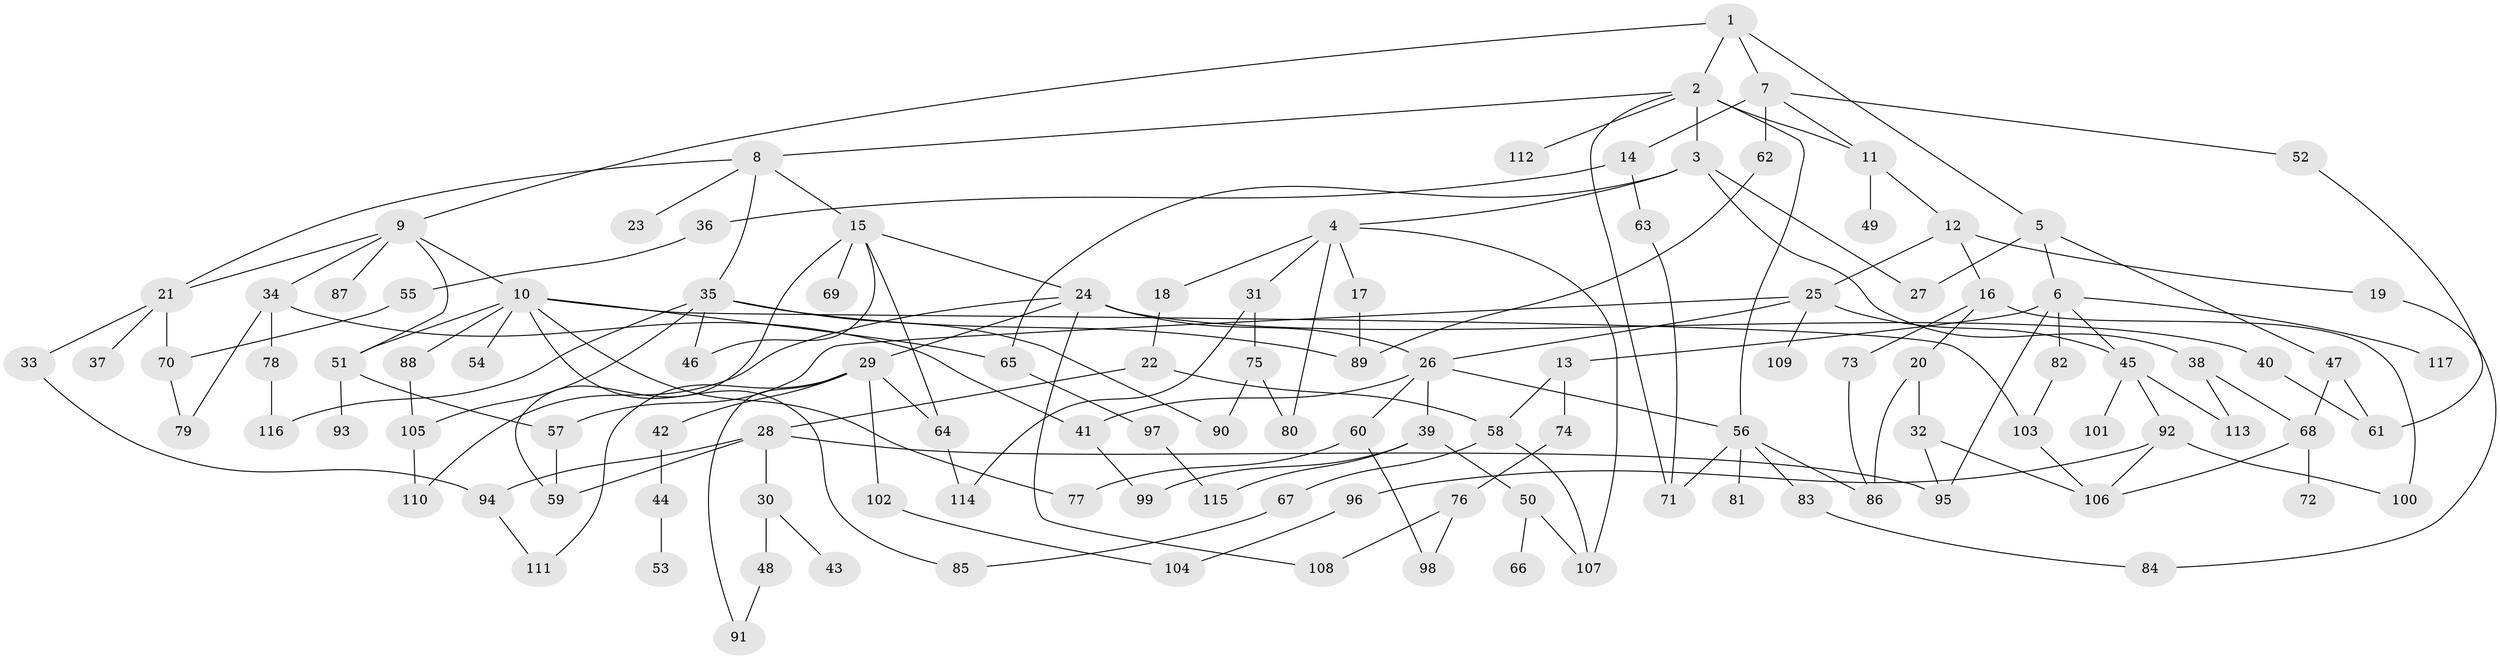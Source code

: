 // Generated by graph-tools (version 1.1) at 2025/41/03/09/25 04:41:21]
// undirected, 117 vertices, 169 edges
graph export_dot {
graph [start="1"]
  node [color=gray90,style=filled];
  1;
  2;
  3;
  4;
  5;
  6;
  7;
  8;
  9;
  10;
  11;
  12;
  13;
  14;
  15;
  16;
  17;
  18;
  19;
  20;
  21;
  22;
  23;
  24;
  25;
  26;
  27;
  28;
  29;
  30;
  31;
  32;
  33;
  34;
  35;
  36;
  37;
  38;
  39;
  40;
  41;
  42;
  43;
  44;
  45;
  46;
  47;
  48;
  49;
  50;
  51;
  52;
  53;
  54;
  55;
  56;
  57;
  58;
  59;
  60;
  61;
  62;
  63;
  64;
  65;
  66;
  67;
  68;
  69;
  70;
  71;
  72;
  73;
  74;
  75;
  76;
  77;
  78;
  79;
  80;
  81;
  82;
  83;
  84;
  85;
  86;
  87;
  88;
  89;
  90;
  91;
  92;
  93;
  94;
  95;
  96;
  97;
  98;
  99;
  100;
  101;
  102;
  103;
  104;
  105;
  106;
  107;
  108;
  109;
  110;
  111;
  112;
  113;
  114;
  115;
  116;
  117;
  1 -- 2;
  1 -- 5;
  1 -- 7;
  1 -- 9;
  2 -- 3;
  2 -- 8;
  2 -- 11;
  2 -- 56;
  2 -- 71;
  2 -- 112;
  3 -- 4;
  3 -- 27;
  3 -- 38;
  3 -- 65;
  4 -- 17;
  4 -- 18;
  4 -- 31;
  4 -- 107;
  4 -- 80;
  5 -- 6;
  5 -- 47;
  5 -- 27;
  6 -- 13;
  6 -- 82;
  6 -- 95;
  6 -- 117;
  6 -- 45;
  7 -- 14;
  7 -- 52;
  7 -- 62;
  7 -- 11;
  8 -- 15;
  8 -- 21;
  8 -- 23;
  8 -- 35;
  9 -- 10;
  9 -- 34;
  9 -- 87;
  9 -- 51;
  9 -- 21;
  10 -- 51;
  10 -- 54;
  10 -- 65;
  10 -- 88;
  10 -- 77;
  10 -- 103;
  10 -- 85;
  11 -- 12;
  11 -- 49;
  12 -- 16;
  12 -- 19;
  12 -- 25;
  13 -- 58;
  13 -- 74;
  14 -- 36;
  14 -- 63;
  15 -- 24;
  15 -- 46;
  15 -- 59;
  15 -- 64;
  15 -- 69;
  16 -- 20;
  16 -- 73;
  16 -- 100;
  17 -- 89;
  18 -- 22;
  19 -- 84;
  20 -- 32;
  20 -- 86;
  21 -- 33;
  21 -- 37;
  21 -- 70;
  22 -- 28;
  22 -- 58;
  24 -- 29;
  24 -- 40;
  24 -- 108;
  24 -- 26;
  24 -- 110;
  25 -- 26;
  25 -- 45;
  25 -- 57;
  25 -- 109;
  26 -- 39;
  26 -- 41;
  26 -- 60;
  26 -- 56;
  28 -- 30;
  28 -- 59;
  28 -- 95;
  28 -- 94;
  29 -- 42;
  29 -- 102;
  29 -- 111;
  29 -- 91;
  29 -- 64;
  30 -- 43;
  30 -- 48;
  31 -- 75;
  31 -- 114;
  32 -- 106;
  32 -- 95;
  33 -- 94;
  34 -- 78;
  34 -- 79;
  34 -- 41;
  35 -- 90;
  35 -- 105;
  35 -- 116;
  35 -- 46;
  35 -- 89;
  36 -- 55;
  38 -- 113;
  38 -- 68;
  39 -- 50;
  39 -- 115;
  39 -- 99;
  40 -- 61;
  41 -- 99;
  42 -- 44;
  44 -- 53;
  45 -- 92;
  45 -- 101;
  45 -- 113;
  47 -- 68;
  47 -- 61;
  48 -- 91;
  50 -- 66;
  50 -- 107;
  51 -- 93;
  51 -- 57;
  52 -- 61;
  55 -- 70;
  56 -- 81;
  56 -- 83;
  56 -- 86;
  56 -- 71;
  57 -- 59;
  58 -- 67;
  58 -- 107;
  60 -- 77;
  60 -- 98;
  62 -- 89;
  63 -- 71;
  64 -- 114;
  65 -- 97;
  67 -- 85;
  68 -- 72;
  68 -- 106;
  70 -- 79;
  73 -- 86;
  74 -- 76;
  75 -- 80;
  75 -- 90;
  76 -- 108;
  76 -- 98;
  78 -- 116;
  82 -- 103;
  83 -- 84;
  88 -- 105;
  92 -- 96;
  92 -- 106;
  92 -- 100;
  94 -- 111;
  96 -- 104;
  97 -- 115;
  102 -- 104;
  103 -- 106;
  105 -- 110;
}
